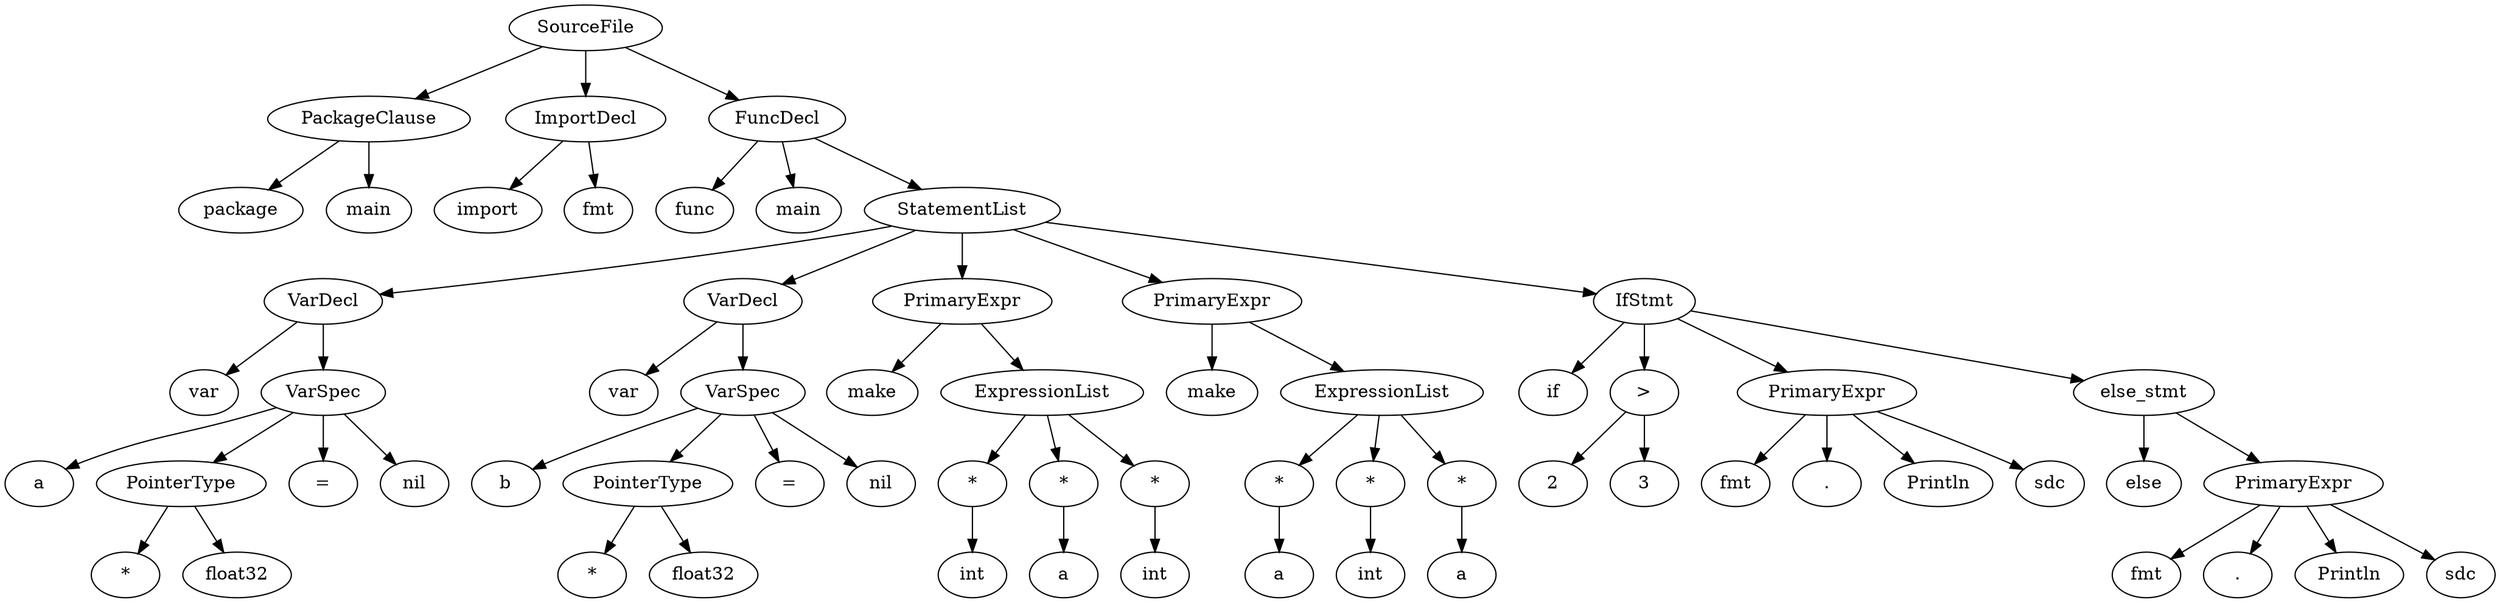 digraph ParseTree {
0[label="SourceFile"]; 1[label="PackageClause"]; 0->1 ;
1[label="PackageClause"]; 2[label="package"]; 1->2 ;
1[label="PackageClause"]; 3[label="main"]; 1->3 ;
0[label="SourceFile"]; 4[label="ImportDecl"]; 0->4 ;
4[label="ImportDecl"]; 5[label="import"]; 4->5 ;
4[label="ImportDecl"]; 6[label="fmt"]; 4->6 ;
0[label="SourceFile"]; 7[label="FuncDecl"]; 0->7 ;
7[label="FuncDecl"]; 8[label="func"]; 7->8 ;
7[label="FuncDecl"]; 9[label="main"]; 7->9 ;
7[label="FuncDecl"]; 10[label="StatementList"]; 7->10 ;
10[label="StatementList"]; 11[label="VarDecl"]; 10->11 ;
11[label="VarDecl"]; 12[label="var"]; 11->12 ;
11[label="VarDecl"]; 13[label="VarSpec"]; 11->13 ;
13[label="VarSpec"]; 14[label="a"]; 13->14 ;
13[label="VarSpec"]; 15[label="PointerType"]; 13->15 ;
15[label="PointerType"]; 16[label="*"]; 15->16 ;
15[label="PointerType"]; 17[label="float32"]; 15->17 ;
13[label="VarSpec"]; 18[label="="]; 13->18 ;
13[label="VarSpec"]; 19[label="nil"]; 13->19 ;
10[label="StatementList"]; 20[label="VarDecl"]; 10->20 ;
20[label="VarDecl"]; 21[label="var"]; 20->21 ;
20[label="VarDecl"]; 22[label="VarSpec"]; 20->22 ;
22[label="VarSpec"]; 23[label="b"]; 22->23 ;
22[label="VarSpec"]; 24[label="PointerType"]; 22->24 ;
24[label="PointerType"]; 25[label="*"]; 24->25 ;
24[label="PointerType"]; 26[label="float32"]; 24->26 ;
22[label="VarSpec"]; 27[label="="]; 22->27 ;
22[label="VarSpec"]; 28[label="nil"]; 22->28 ;
10[label="StatementList"]; 29[label="PrimaryExpr"]; 10->29 ;
29[label="PrimaryExpr"]; 30[label="make"]; 29->30 ;
29[label="PrimaryExpr"]; 31[label="ExpressionList"]; 29->31 ;
31[label="ExpressionList"]; 32[label="*"]; 31->32 ;
32[label="*"]; 33[label="int"]; 32->33 ;
31[label="ExpressionList"]; 34[label="*"]; 31->34 ;
34[label="*"]; 35[label="a"]; 34->35 ;
31[label="ExpressionList"]; 36[label="*"]; 31->36 ;
36[label="*"]; 37[label="int"]; 36->37 ;
10[label="StatementList"]; 38[label="PrimaryExpr"]; 10->38 ;
38[label="PrimaryExpr"]; 39[label="make"]; 38->39 ;
38[label="PrimaryExpr"]; 40[label="ExpressionList"]; 38->40 ;
40[label="ExpressionList"]; 41[label="*"]; 40->41 ;
41[label="*"]; 42[label="a"]; 41->42 ;
40[label="ExpressionList"]; 43[label="*"]; 40->43 ;
43[label="*"]; 44[label="int"]; 43->44 ;
40[label="ExpressionList"]; 45[label="*"]; 40->45 ;
45[label="*"]; 46[label="a"]; 45->46 ;
10[label="StatementList"]; 47[label="IfStmt"]; 10->47 ;
47[label="IfStmt"]; 48[label="if"]; 47->48 ;
47[label="IfStmt"]; 49[label=">"]; 47->49 ;
49[label=">"]; 50[label="2"]; 49->50 ;
49[label=">"]; 51[label="3"]; 49->51 ;
47[label="IfStmt"]; 52[label="PrimaryExpr"]; 47->52 ;
52[label="PrimaryExpr"]; 53[label="fmt"]; 52->53 ;
52[label="PrimaryExpr"]; 54[label="."]; 52->54 ;
52[label="PrimaryExpr"]; 55[label="Println"]; 52->55 ;
52[label="PrimaryExpr"]; 56[label="sdc"]; 52->56 ;
47[label="IfStmt"]; 57[label="else_stmt"]; 47->57 ;
57[label="else_stmt"]; 58[label="else"]; 57->58 ;
57[label="else_stmt"]; 59[label="PrimaryExpr"]; 57->59 ;
59[label="PrimaryExpr"]; 60[label="fmt"]; 59->60 ;
59[label="PrimaryExpr"]; 61[label="."]; 59->61 ;
59[label="PrimaryExpr"]; 62[label="Println"]; 59->62 ;
59[label="PrimaryExpr"]; 63[label="sdc"]; 59->63 ;
}